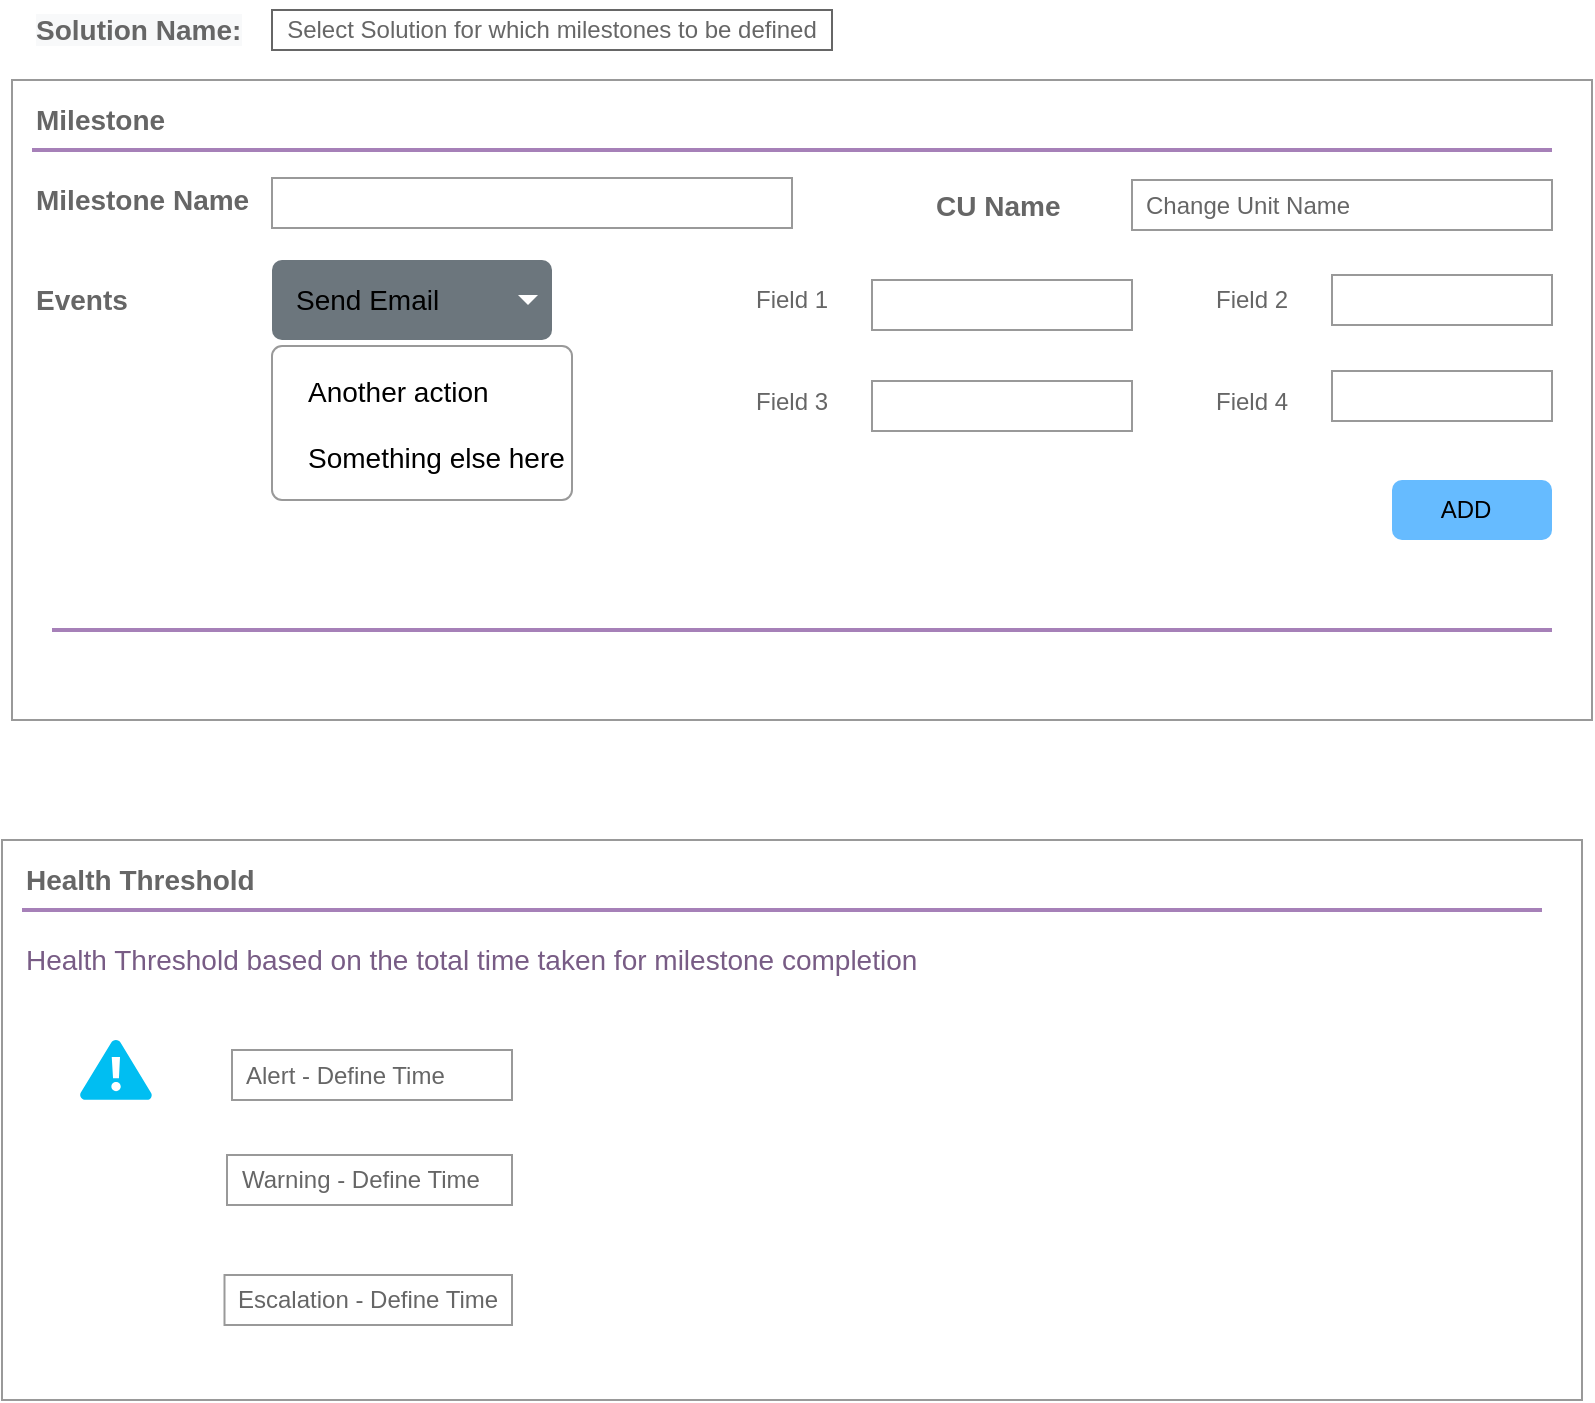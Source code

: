 <mxfile version="14.7.0" type="github">
  <diagram id="pC_4VXIbMaecKjLyn1Og" name="Page-1">
    <mxGraphModel dx="1355" dy="778" grid="1" gridSize="10" guides="1" tooltips="1" connect="1" arrows="1" fold="1" page="1" pageScale="1" pageWidth="827" pageHeight="1169" math="0" shadow="0">
      <root>
        <mxCell id="0" />
        <mxCell id="1" parent="0" />
        <mxCell id="5tk-defCkN5b4pZCAsEl-1" value="" style="strokeWidth=1;shadow=0;dashed=0;align=center;html=1;shape=mxgraph.mockup.forms.rrect;rSize=0;strokeColor=#999999;fillColor=#ffffff;container=0;" parent="1" vertex="1">
          <mxGeometry x="120" y="180" width="790" height="320" as="geometry" />
        </mxCell>
        <mxCell id="5tk-defCkN5b4pZCAsEl-31" value="Field 1" style="strokeWidth=1;shadow=0;dashed=0;align=center;html=1;shape=mxgraph.mockup.forms.anchor;fontSize=12;fontColor=#666666;align=left;resizeWidth=1;spacingLeft=0;" parent="1" vertex="1">
          <mxGeometry x="490" y="280" width="110" height="20" as="geometry" />
        </mxCell>
        <mxCell id="5tk-defCkN5b4pZCAsEl-56" value="Change Unit Name" style="strokeWidth=1;shadow=0;dashed=0;align=center;html=1;shape=mxgraph.mockup.forms.rrect;rSize=0;strokeColor=#999999;fontColor=#666666;align=left;spacingLeft=5;resizeWidth=1;" parent="1" vertex="1">
          <mxGeometry x="680" y="230" width="210" height="25" as="geometry" />
        </mxCell>
        <mxCell id="5tk-defCkN5b4pZCAsEl-2" value="&lt;b style=&quot;font-size: 14px;&quot;&gt;Milestone&lt;/b&gt;" style="strokeWidth=1;shadow=0;dashed=0;align=center;html=1;shape=mxgraph.mockup.forms.anchor;fontSize=14;fontColor=#666666;align=left;resizeWidth=1;spacingLeft=0;" parent="1" vertex="1">
          <mxGeometry x="120" y="180" width="345" height="20" as="geometry">
            <mxPoint x="10" y="10" as="offset" />
          </mxGeometry>
        </mxCell>
        <mxCell id="5tk-defCkN5b4pZCAsEl-3" value="" style="shape=line;strokeWidth=2;html=1;resizeWidth=1;strokeColor=#A680B8;" parent="1" vertex="1">
          <mxGeometry x="130" y="210" width="760" height="10" as="geometry">
            <mxPoint x="10" y="30" as="offset" />
          </mxGeometry>
        </mxCell>
        <mxCell id="5tk-defCkN5b4pZCAsEl-6" value="&lt;b style=&quot;font-size: 14px;&quot;&gt;Milestone Name&lt;/b&gt;" style="strokeWidth=1;shadow=0;dashed=0;align=center;html=1;shape=mxgraph.mockup.forms.anchor;fontSize=14;fontColor=#666666;align=left;resizeWidth=1;spacingLeft=0;" parent="1" vertex="1">
          <mxGeometry x="120" y="180" width="110" height="20" as="geometry">
            <mxPoint x="10" y="50" as="offset" />
          </mxGeometry>
        </mxCell>
        <mxCell id="5tk-defCkN5b4pZCAsEl-7" value="" style="strokeWidth=1;shadow=0;dashed=0;align=center;html=1;shape=mxgraph.mockup.forms.rrect;rSize=0;strokeColor=#999999;fontColor=#666666;align=left;spacingLeft=5;resizeWidth=1;" parent="1" vertex="1">
          <mxGeometry x="250" y="229" width="260" height="25" as="geometry">
            <mxPoint x="130" y="49" as="offset" />
          </mxGeometry>
        </mxCell>
        <mxCell id="5tk-defCkN5b4pZCAsEl-12" value="" style="strokeWidth=1;shadow=0;dashed=0;align=center;html=1;shape=mxgraph.mockup.forms.rrect;rSize=5;strokeColor=none;fontColor=#ffffff;fillColor=#66bbff;fontSize=16;fontStyle=1;" parent="1" vertex="1">
          <mxGeometry x="810" y="380" width="80" height="30" as="geometry">
            <mxPoint x="770" y="-130" as="offset" />
          </mxGeometry>
        </mxCell>
        <mxCell id="5tk-defCkN5b4pZCAsEl-24" value="Events" style="strokeWidth=1;shadow=0;dashed=0;align=center;html=1;shape=mxgraph.mockup.forms.anchor;fontSize=14;fontColor=#666666;align=left;resizeWidth=1;spacingLeft=0;fontStyle=1" parent="1" vertex="1">
          <mxGeometry x="130" y="280" width="110" height="20" as="geometry" />
        </mxCell>
        <mxCell id="5tk-defCkN5b4pZCAsEl-25" value="&lt;span style=&quot;color: rgb(0 , 0 , 0)&quot;&gt;Send Email&lt;/span&gt;" style="html=1;shadow=0;dashed=0;shape=mxgraph.bootstrap.rrect;rSize=5;strokeColor=none;strokeWidth=1;fillColor=#6C767D;fontColor=#ffffff;whiteSpace=wrap;align=left;verticalAlign=middle;fontStyle=0;fontSize=14;spacingLeft=10;" parent="1" vertex="1">
          <mxGeometry x="250" y="270" width="140" height="40" as="geometry" />
        </mxCell>
        <mxCell id="5tk-defCkN5b4pZCAsEl-26" value="" style="shape=triangle;direction=south;fillColor=#ffffff;strokeColor=none;perimeter=none;" parent="5tk-defCkN5b4pZCAsEl-25" vertex="1">
          <mxGeometry x="1" y="0.5" width="10" height="5" relative="1" as="geometry">
            <mxPoint x="-17" y="-2.5" as="offset" />
          </mxGeometry>
        </mxCell>
        <mxCell id="5tk-defCkN5b4pZCAsEl-27" value="" style="html=1;shadow=0;dashed=0;shape=mxgraph.bootstrap.rrect;rSize=5;fillColor=#ffffff;strokeColor=#999999;" parent="1" vertex="1">
          <mxGeometry x="250" y="313" width="150" height="77" as="geometry" />
        </mxCell>
        <mxCell id="5tk-defCkN5b4pZCAsEl-29" value="Another action" style="fillColor=none;strokeColor=none;align=left;spacing=20;fontSize=14;" parent="5tk-defCkN5b4pZCAsEl-27" vertex="1">
          <mxGeometry width="170" height="30" relative="1" as="geometry">
            <mxPoint x="-2" y="7" as="offset" />
          </mxGeometry>
        </mxCell>
        <mxCell id="5tk-defCkN5b4pZCAsEl-30" value="Something else here" style="fillColor=none;strokeColor=none;align=left;spacing=20;fontSize=14;" parent="5tk-defCkN5b4pZCAsEl-27" vertex="1">
          <mxGeometry width="170" height="30" relative="1" as="geometry">
            <mxPoint x="-2" y="40" as="offset" />
          </mxGeometry>
        </mxCell>
        <mxCell id="5tk-defCkN5b4pZCAsEl-48" value="" style="strokeWidth=1;shadow=0;dashed=0;align=center;html=1;shape=mxgraph.mockup.forms.rrect;rSize=0;strokeColor=#999999;fontColor=#666666;align=left;spacingLeft=5;resizeWidth=1;" parent="1" vertex="1">
          <mxGeometry x="550" y="280" width="130" height="25" as="geometry" />
        </mxCell>
        <mxCell id="5tk-defCkN5b4pZCAsEl-49" value="" style="strokeWidth=1;shadow=0;dashed=0;align=center;html=1;shape=mxgraph.mockup.forms.rrect;rSize=0;strokeColor=#999999;fontColor=#666666;align=left;spacingLeft=5;resizeWidth=1;" parent="1" vertex="1">
          <mxGeometry x="780" y="277.5" width="110" height="25" as="geometry" />
        </mxCell>
        <mxCell id="5tk-defCkN5b4pZCAsEl-50" value="Field 2" style="strokeWidth=1;shadow=0;dashed=0;align=center;html=1;shape=mxgraph.mockup.forms.anchor;fontSize=12;fontColor=#666666;align=left;resizeWidth=1;spacingLeft=0;" parent="1" vertex="1">
          <mxGeometry x="720" y="280" width="110" height="20" as="geometry" />
        </mxCell>
        <mxCell id="5tk-defCkN5b4pZCAsEl-51" value="" style="strokeWidth=1;shadow=0;dashed=0;align=center;html=1;shape=mxgraph.mockup.forms.rrect;rSize=0;strokeColor=#999999;fontColor=#666666;align=left;spacingLeft=5;resizeWidth=1;" parent="1" vertex="1">
          <mxGeometry x="550" y="330.5" width="130" height="25" as="geometry" />
        </mxCell>
        <mxCell id="5tk-defCkN5b4pZCAsEl-52" value="" style="strokeWidth=1;shadow=0;dashed=0;align=center;html=1;shape=mxgraph.mockup.forms.rrect;rSize=0;strokeColor=#999999;fontColor=#666666;align=left;spacingLeft=5;resizeWidth=1;" parent="1" vertex="1">
          <mxGeometry x="780" y="325.5" width="110" height="25" as="geometry" />
        </mxCell>
        <mxCell id="5tk-defCkN5b4pZCAsEl-53" value="Field 4" style="strokeWidth=1;shadow=0;dashed=0;align=center;html=1;shape=mxgraph.mockup.forms.anchor;fontSize=12;fontColor=#666666;align=left;resizeWidth=1;spacingLeft=0;" parent="1" vertex="1">
          <mxGeometry x="720" y="330.5" width="110" height="20" as="geometry" />
        </mxCell>
        <mxCell id="5tk-defCkN5b4pZCAsEl-54" value="Field 3" style="strokeWidth=1;shadow=0;dashed=0;align=center;html=1;shape=mxgraph.mockup.forms.anchor;fontSize=12;fontColor=#666666;align=left;resizeWidth=1;spacingLeft=0;" parent="1" vertex="1">
          <mxGeometry x="490" y="330.5" width="110" height="20" as="geometry" />
        </mxCell>
        <mxCell id="5tk-defCkN5b4pZCAsEl-55" value="&lt;b style=&quot;font-size: 14px&quot;&gt;CU Name&lt;/b&gt;" style="strokeWidth=1;shadow=0;dashed=0;align=center;html=1;shape=mxgraph.mockup.forms.anchor;fontSize=14;fontColor=#666666;align=left;resizeWidth=1;spacingLeft=0;" parent="1" vertex="1">
          <mxGeometry x="580" y="232.5" width="110" height="20" as="geometry" />
        </mxCell>
        <mxCell id="RL7jBhLI4f5cmUMzsP-X-1" value="ADD" style="text;html=1;strokeColor=none;fillColor=none;align=center;verticalAlign=middle;whiteSpace=wrap;rounded=0;" vertex="1" parent="1">
          <mxGeometry x="827" y="385" width="40" height="20" as="geometry" />
        </mxCell>
        <mxCell id="RL7jBhLI4f5cmUMzsP-X-2" value="" style="shape=line;strokeWidth=2;html=1;resizeWidth=1;strokeColor=#A680B8;" vertex="1" parent="1">
          <mxGeometry x="140" y="450" width="750" height="10" as="geometry">
            <mxPoint x="10" y="30" as="offset" />
          </mxGeometry>
        </mxCell>
        <mxCell id="RL7jBhLI4f5cmUMzsP-X-3" value="&lt;span style=&quot;color: rgb(102 , 102 , 102) ; text-align: left&quot;&gt;Select Solution for which milestones to be defined&lt;/span&gt;" style="text;html=1;fillColor=none;align=center;verticalAlign=middle;whiteSpace=wrap;rounded=0;strokeColor=#666666;" vertex="1" parent="1">
          <mxGeometry x="250" y="145" width="280" height="20" as="geometry" />
        </mxCell>
        <mxCell id="RL7jBhLI4f5cmUMzsP-X-4" value="&lt;meta charset=&quot;utf-8&quot;&gt;&lt;b style=&quot;color: rgb(102, 102, 102); font-family: helvetica; font-size: 14px; font-style: normal; letter-spacing: normal; text-align: left; text-indent: 0px; text-transform: none; word-spacing: 0px; background-color: rgb(248, 249, 250);&quot;&gt;Solution Name:&lt;/b&gt;" style="text;whiteSpace=wrap;html=1;" vertex="1" parent="1">
          <mxGeometry x="130" y="140" width="130" height="30" as="geometry" />
        </mxCell>
        <mxCell id="RL7jBhLI4f5cmUMzsP-X-5" value="" style="strokeWidth=1;shadow=0;dashed=0;align=center;html=1;shape=mxgraph.mockup.forms.rrect;rSize=0;strokeColor=#999999;fillColor=#ffffff;container=0;" vertex="1" parent="1">
          <mxGeometry x="115" y="560" width="790" height="280" as="geometry" />
        </mxCell>
        <mxCell id="RL7jBhLI4f5cmUMzsP-X-6" value="&lt;b style=&quot;font-size: 14px&quot;&gt;Health&amp;nbsp;&lt;/b&gt;&lt;b&gt;Threshold&lt;/b&gt;" style="strokeWidth=1;shadow=0;dashed=0;align=center;html=1;shape=mxgraph.mockup.forms.anchor;fontSize=14;fontColor=#666666;align=left;resizeWidth=1;spacingLeft=0;" vertex="1" parent="1">
          <mxGeometry x="115" y="560" width="345" height="20" as="geometry">
            <mxPoint x="10" y="10" as="offset" />
          </mxGeometry>
        </mxCell>
        <mxCell id="RL7jBhLI4f5cmUMzsP-X-7" value="" style="shape=line;strokeWidth=2;html=1;resizeWidth=1;strokeColor=#A680B8;" vertex="1" parent="1">
          <mxGeometry x="125" y="590" width="760" height="10" as="geometry">
            <mxPoint x="10" y="30" as="offset" />
          </mxGeometry>
        </mxCell>
        <mxCell id="RL7jBhLI4f5cmUMzsP-X-8" value="Health Threshold based on the total time taken for milestone completion" style="text;html=1;strokeColor=none;fillColor=none;align=left;verticalAlign=middle;whiteSpace=wrap;rounded=0;fontColor=#785C85;fontSize=14;" vertex="1" parent="1">
          <mxGeometry x="125" y="610" width="490" height="20" as="geometry" />
        </mxCell>
        <mxCell id="RL7jBhLI4f5cmUMzsP-X-12" value="" style="verticalLabelPosition=bottom;html=1;verticalAlign=top;align=center;strokeColor=none;fillColor=#00BEF2;shape=mxgraph.azure.azure_alert;fontSize=14;fontColor=#785C85;" vertex="1" parent="1">
          <mxGeometry x="154" y="660" width="36" height="30" as="geometry" />
        </mxCell>
        <mxCell id="RL7jBhLI4f5cmUMzsP-X-13" value="" style="shape=image;html=1;verticalAlign=top;verticalLabelPosition=bottom;labelBackgroundColor=#ffffff;imageAspect=0;aspect=fixed;image=https://cdn2.iconfinder.com/data/icons/freecns-cumulus/32/519791-101_Warning-128.png;fontSize=14;fontColor=#785C85;strokeColor=#666666;align=left;" vertex="1" parent="1">
          <mxGeometry x="155" y="710" width="40" height="40" as="geometry" />
        </mxCell>
        <mxCell id="RL7jBhLI4f5cmUMzsP-X-14" value="" style="shape=image;html=1;verticalAlign=top;verticalLabelPosition=bottom;labelBackgroundColor=#ffffff;imageAspect=0;aspect=fixed;image=https://cdn2.iconfinder.com/data/icons/circle-icons-1/64/caution-128.png;fontSize=14;fontColor=#785C85;strokeColor=#666666;align=left;" vertex="1" parent="1">
          <mxGeometry x="155" y="770" width="40" height="40" as="geometry" />
        </mxCell>
        <mxCell id="RL7jBhLI4f5cmUMzsP-X-15" value="Alert - Define Time" style="strokeWidth=1;shadow=0;dashed=0;align=center;html=1;shape=mxgraph.mockup.forms.rrect;rSize=0;strokeColor=#999999;fontColor=#666666;align=left;spacingLeft=5;resizeWidth=1;" vertex="1" parent="1">
          <mxGeometry x="230" y="665" width="140" height="25" as="geometry" />
        </mxCell>
        <mxCell id="RL7jBhLI4f5cmUMzsP-X-18" value="Warning - Define Time" style="strokeWidth=1;shadow=0;dashed=0;align=center;html=1;shape=mxgraph.mockup.forms.rrect;rSize=0;strokeColor=#999999;fontColor=#666666;align=left;spacingLeft=5;resizeWidth=1;" vertex="1" parent="1">
          <mxGeometry x="227.5" y="717.5" width="142.5" height="25" as="geometry" />
        </mxCell>
        <mxCell id="RL7jBhLI4f5cmUMzsP-X-19" value="Escalation - Define Time" style="strokeWidth=1;shadow=0;dashed=0;align=center;html=1;shape=mxgraph.mockup.forms.rrect;rSize=0;strokeColor=#999999;fontColor=#666666;align=left;spacingLeft=5;resizeWidth=1;" vertex="1" parent="1">
          <mxGeometry x="226.25" y="777.5" width="143.75" height="25" as="geometry" />
        </mxCell>
      </root>
    </mxGraphModel>
  </diagram>
</mxfile>
